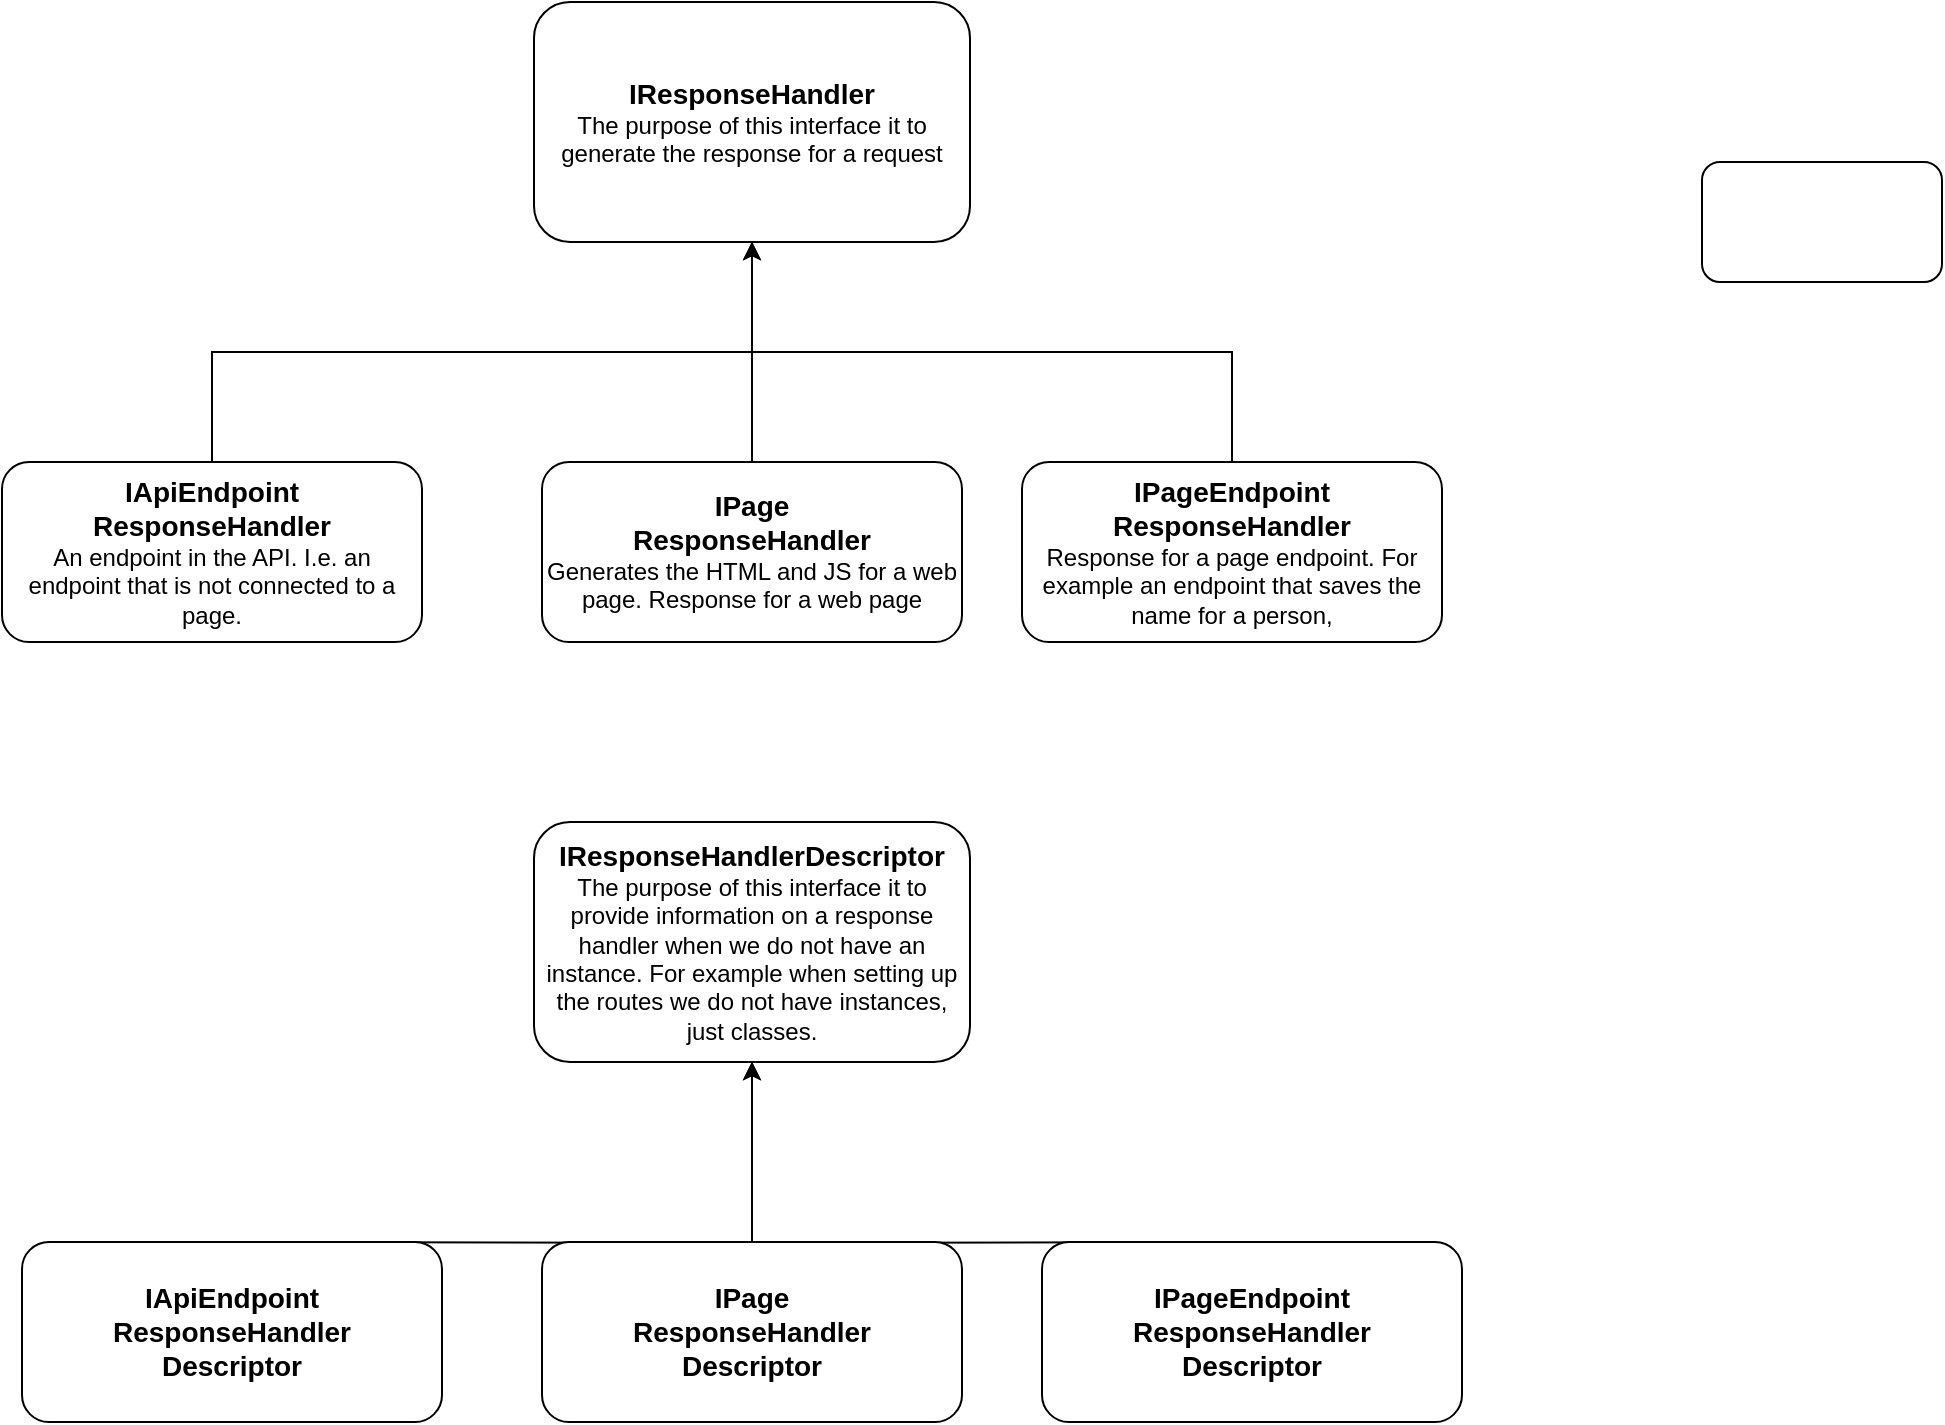 <mxfile version="22.1.22" type="embed">
  <diagram id="23iRSUPoRavnBvh4doch" name="Page-1">
    <mxGraphModel dx="1482" dy="1165" grid="1" gridSize="10" guides="1" tooltips="1" connect="1" arrows="1" fold="1" page="1" pageScale="1" pageWidth="827" pageHeight="1169" math="0" shadow="0">
      <root>
        <mxCell id="0" />
        <mxCell id="1" parent="0" />
        <mxCell id="4" value="&lt;b&gt;&lt;font style=&quot;font-size: 14px;&quot;&gt;IResponseHandler&lt;/font&gt;&lt;/b&gt;&lt;br&gt;The purpose of this interface it to generate the response for a request" style="rounded=1;whiteSpace=wrap;html=1;" vertex="1" parent="1">
          <mxGeometry x="346" y="90" width="218" height="120" as="geometry" />
        </mxCell>
        <mxCell id="8" style="edgeStyle=orthogonalEdgeStyle;rounded=0;orthogonalLoop=1;jettySize=auto;html=1;exitX=0.5;exitY=0;exitDx=0;exitDy=0;entryX=0.5;entryY=1;entryDx=0;entryDy=0;" edge="1" parent="1" source="5" target="4">
          <mxGeometry relative="1" as="geometry" />
        </mxCell>
        <mxCell id="5" value="&lt;font style=&quot;font-size: 14px;&quot;&gt;&lt;b&gt;IPage&lt;br&gt;ResponseHandler&lt;/b&gt;&lt;/font&gt;&lt;br&gt;Generates the HTML and JS for a web page. Response for a web page" style="rounded=1;whiteSpace=wrap;html=1;" vertex="1" parent="1">
          <mxGeometry x="350" y="320" width="210" height="90" as="geometry" />
        </mxCell>
        <mxCell id="9" style="edgeStyle=orthogonalEdgeStyle;rounded=0;orthogonalLoop=1;jettySize=auto;html=1;exitX=0.5;exitY=0;exitDx=0;exitDy=0;entryX=0.5;entryY=1;entryDx=0;entryDy=0;" edge="1" parent="1" source="6" target="4">
          <mxGeometry relative="1" as="geometry" />
        </mxCell>
        <mxCell id="6" value="&lt;font style=&quot;font-size: 14px;&quot;&gt;&lt;b&gt;IPageEndpoint&lt;br&gt;ResponseHandler&lt;/b&gt;&lt;/font&gt;&lt;br&gt;Response for a page endpoint. For example an endpoint that saves the name for a person," style="rounded=1;whiteSpace=wrap;html=1;" vertex="1" parent="1">
          <mxGeometry x="590" y="320" width="210" height="90" as="geometry" />
        </mxCell>
        <mxCell id="10" style="edgeStyle=orthogonalEdgeStyle;rounded=0;orthogonalLoop=1;jettySize=auto;html=1;exitX=0.5;exitY=0;exitDx=0;exitDy=0;entryX=0.5;entryY=1;entryDx=0;entryDy=0;" edge="1" parent="1" source="7" target="4">
          <mxGeometry relative="1" as="geometry" />
        </mxCell>
        <mxCell id="7" value="&lt;font style=&quot;font-size: 14px;&quot;&gt;&lt;b&gt;IApiEndpoint&lt;br&gt;ResponseHandler&lt;/b&gt;&lt;/font&gt;&lt;br&gt;An endpoint in the API. I.e. an endpoint that is not connected to a page." style="rounded=1;whiteSpace=wrap;html=1;" vertex="1" parent="1">
          <mxGeometry x="80" y="320" width="210" height="90" as="geometry" />
        </mxCell>
        <mxCell id="11" value="&lt;b&gt;&lt;font style=&quot;font-size: 14px;&quot;&gt;IResponseHandlerDescriptor&lt;/font&gt;&lt;/b&gt;&lt;br&gt;The purpose of this interface it to provide information on a response handler when we do not have an instance. For example when setting up the routes we do not have instances, just classes." style="rounded=1;whiteSpace=wrap;html=1;" vertex="1" parent="1">
          <mxGeometry x="346" y="500" width="218" height="120" as="geometry" />
        </mxCell>
        <mxCell id="16" style="edgeStyle=orthogonalEdgeStyle;rounded=0;orthogonalLoop=1;jettySize=auto;html=1;exitX=0.5;exitY=0;exitDx=0;exitDy=0;entryX=0.5;entryY=1;entryDx=0;entryDy=0;" edge="1" parent="1" target="11">
          <mxGeometry relative="1" as="geometry">
            <mxPoint x="203" y="710" as="sourcePoint" />
          </mxGeometry>
        </mxCell>
        <mxCell id="13" value="&lt;font style=&quot;font-size: 14px;&quot;&gt;&lt;b&gt;IApiEndpoint&lt;br&gt;ResponseHandler&lt;br&gt;&lt;/b&gt;&lt;/font&gt;&lt;font style=&quot;font-size: 14px;&quot;&gt;&lt;b&gt;Descriptor&lt;/b&gt;&lt;/font&gt;&lt;br&gt;" style="rounded=1;whiteSpace=wrap;html=1;" vertex="1" parent="1">
          <mxGeometry x="90" y="710" width="210" height="90" as="geometry" />
        </mxCell>
        <mxCell id="18" style="edgeStyle=orthogonalEdgeStyle;rounded=0;orthogonalLoop=1;jettySize=auto;html=1;exitX=0.5;exitY=0;exitDx=0;exitDy=0;entryX=0.5;entryY=1;entryDx=0;entryDy=0;" edge="1" parent="1" target="11">
          <mxGeometry relative="1" as="geometry">
            <mxPoint x="703" y="710" as="sourcePoint" />
          </mxGeometry>
        </mxCell>
        <mxCell id="14" value="&lt;font style=&quot;font-size: 14px;&quot;&gt;&lt;b&gt;IPageEndpoint&lt;br&gt;ResponseHandler &lt;br&gt;Descriptor&lt;/b&gt;&lt;/font&gt;&lt;br&gt;" style="rounded=1;whiteSpace=wrap;html=1;" vertex="1" parent="1">
          <mxGeometry x="600" y="710" width="210" height="90" as="geometry" />
        </mxCell>
        <mxCell id="17" style="edgeStyle=orthogonalEdgeStyle;rounded=0;orthogonalLoop=1;jettySize=auto;html=1;exitX=0.5;exitY=0;exitDx=0;exitDy=0;entryX=0.5;entryY=1;entryDx=0;entryDy=0;" edge="1" parent="1" source="15" target="11">
          <mxGeometry relative="1" as="geometry" />
        </mxCell>
        <mxCell id="15" value="&lt;font style=&quot;font-size: 14px;&quot;&gt;&lt;b&gt;IPage&lt;br&gt;ResponseHandler&lt;br&gt;Descriptor&lt;/b&gt;&lt;/font&gt;&lt;br&gt;" style="rounded=1;whiteSpace=wrap;html=1;" vertex="1" parent="1">
          <mxGeometry x="350" y="710" width="210" height="90" as="geometry" />
        </mxCell>
        <mxCell id="19" value="" style="rounded=1;whiteSpace=wrap;html=1;" vertex="1" parent="1">
          <mxGeometry x="930" y="170" width="120" height="60" as="geometry" />
        </mxCell>
      </root>
    </mxGraphModel>
  </diagram>
</mxfile>
